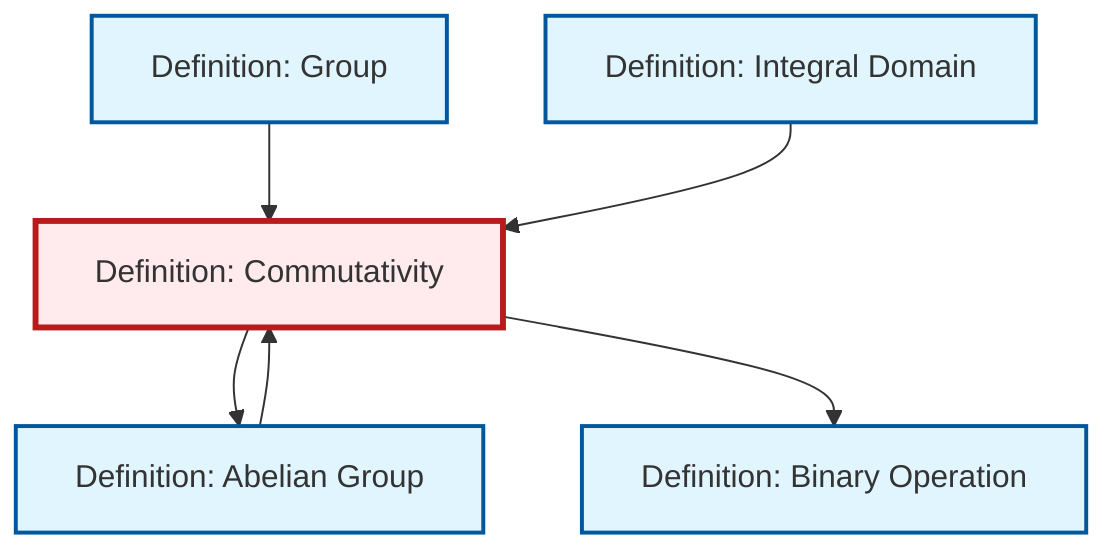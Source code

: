 graph TD
    classDef definition fill:#e1f5fe,stroke:#01579b,stroke-width:2px
    classDef theorem fill:#f3e5f5,stroke:#4a148c,stroke-width:2px
    classDef axiom fill:#fff3e0,stroke:#e65100,stroke-width:2px
    classDef example fill:#e8f5e9,stroke:#1b5e20,stroke-width:2px
    classDef current fill:#ffebee,stroke:#b71c1c,stroke-width:3px
    def-group["Definition: Group"]:::definition
    def-abelian-group["Definition: Abelian Group"]:::definition
    def-binary-operation["Definition: Binary Operation"]:::definition
    def-integral-domain["Definition: Integral Domain"]:::definition
    def-commutativity["Definition: Commutativity"]:::definition
    def-abelian-group --> def-commutativity
    def-commutativity --> def-abelian-group
    def-group --> def-commutativity
    def-commutativity --> def-binary-operation
    def-integral-domain --> def-commutativity
    class def-commutativity current